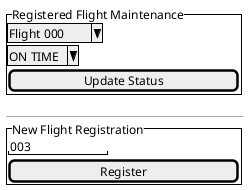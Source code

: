 @startsalt
{
    {^"Registered Flight Maintenance"
        ^Flight 000^
        ^ON TIME^
        [       Update Status        ]
    }
    --
    {^"New Flight Registration"
        "         003"
        [          Register          ]
    }
}

@endsalt